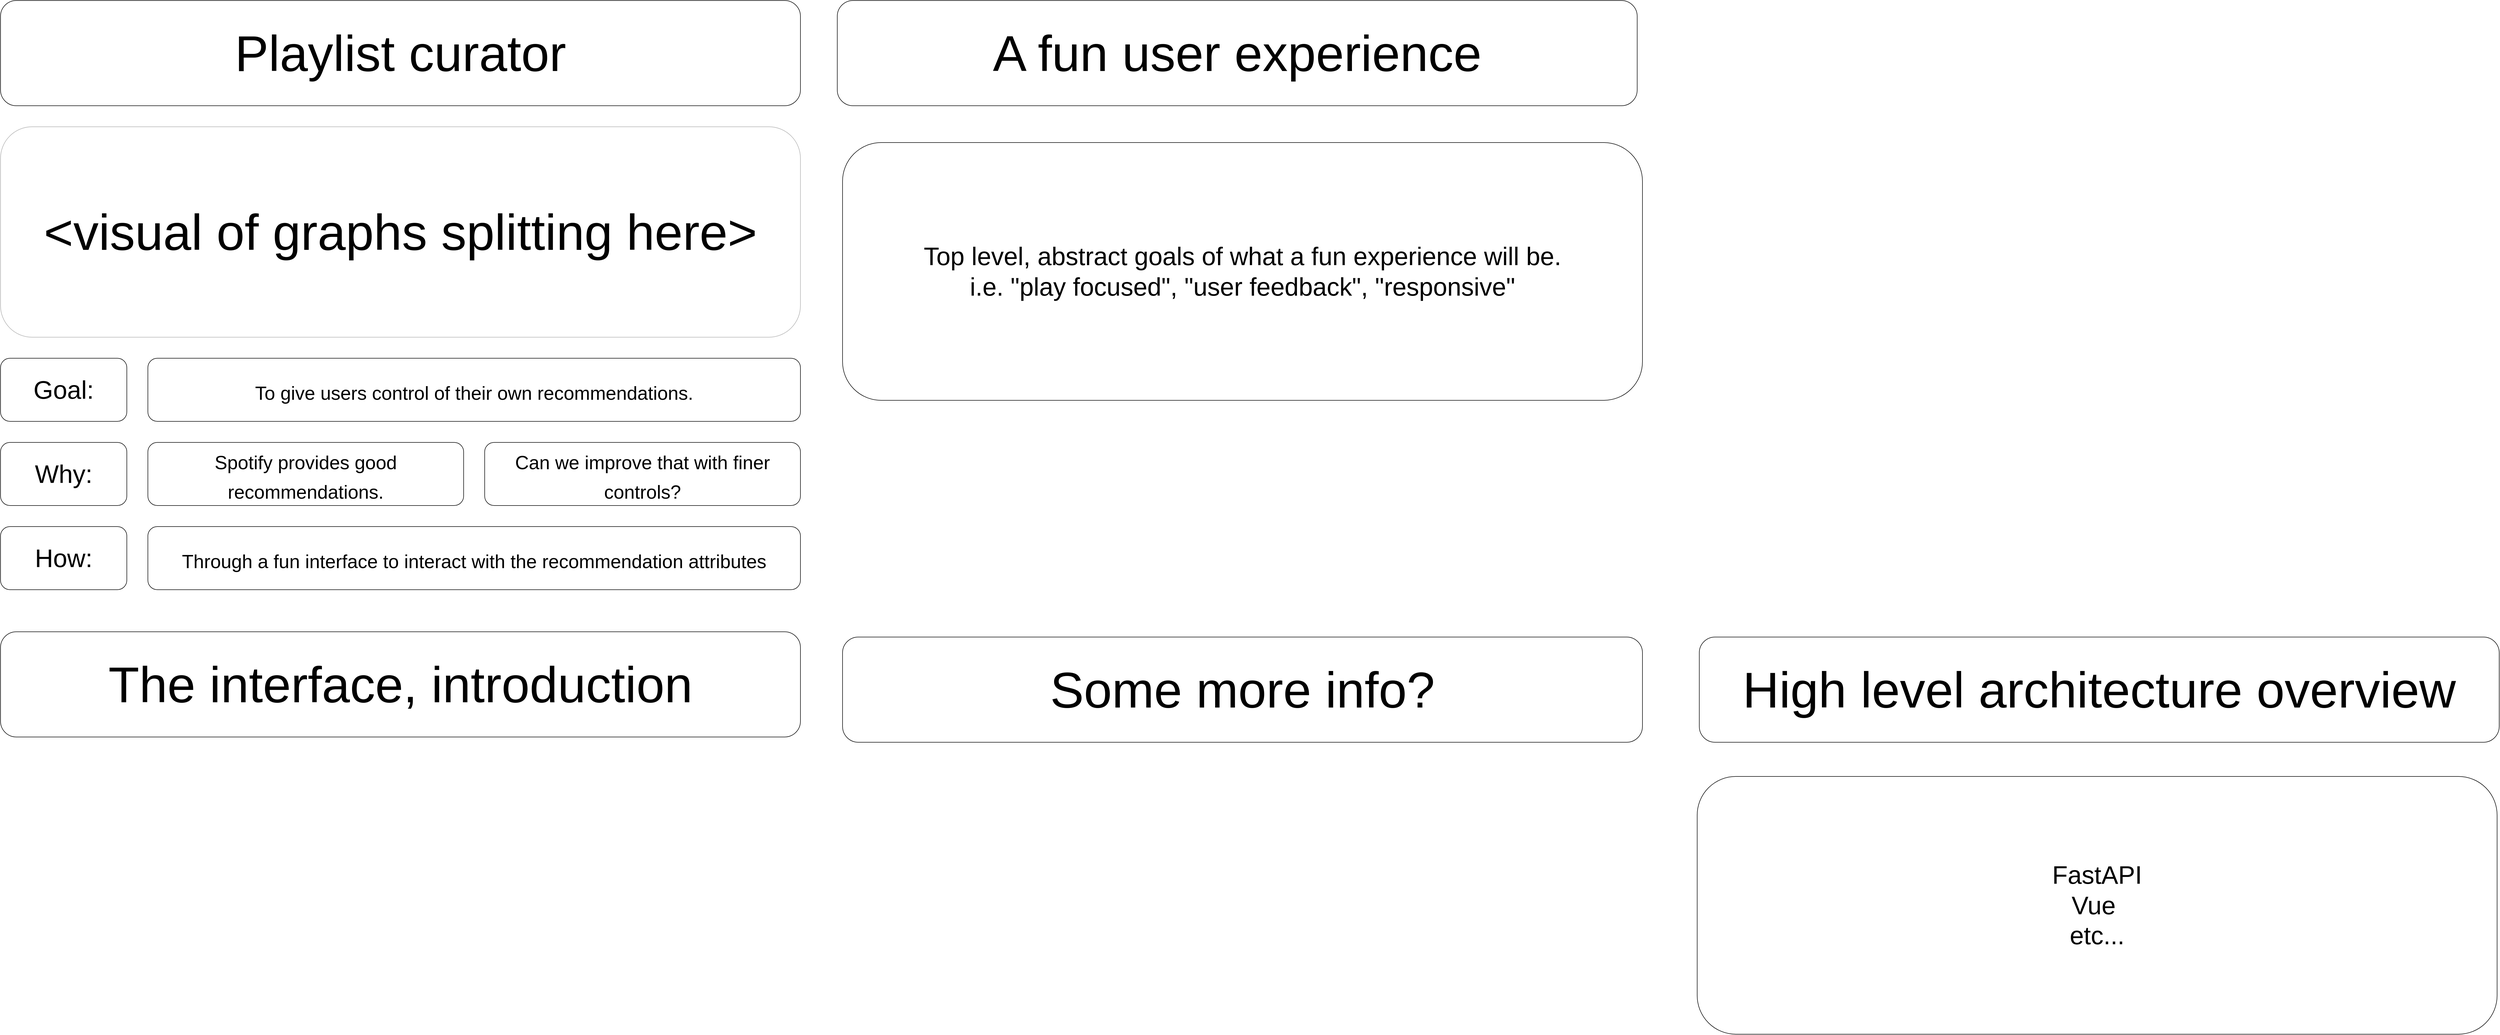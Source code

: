 <mxfile>
    <diagram id="_6eTLL0yAIovUGPhj1NL" name="Page-1">
        <mxGraphModel dx="1260" dy="686" grid="0" gridSize="10" guides="1" tooltips="1" connect="1" arrows="1" fold="1" page="1" pageScale="1" pageWidth="1600" pageHeight="1200" math="0" shadow="0">
            <root>
                <mxCell id="0"/>
                <mxCell id="1" parent="0"/>
                <mxCell id="2" value="Playlist curator" style="rounded=1;whiteSpace=wrap;html=1;fontSize=96;" parent="1" vertex="1">
                    <mxGeometry x="40" y="40" width="1520" height="200" as="geometry"/>
                </mxCell>
                <mxCell id="3" value="Goal:" style="rounded=1;whiteSpace=wrap;html=1;fontSize=48;" parent="1" vertex="1">
                    <mxGeometry x="40" y="720" width="240" height="120" as="geometry"/>
                </mxCell>
                <mxCell id="4" value="&lt;p style=&quot;line-height: 60%;&quot;&gt;&lt;span style=&quot;font-size: 36px;&quot;&gt;To give users control of their own recommendations.&lt;/span&gt;&lt;/p&gt;" style="rounded=1;whiteSpace=wrap;html=1;fontSize=72;" parent="1" vertex="1">
                    <mxGeometry x="320" y="720" width="1240" height="120" as="geometry"/>
                </mxCell>
                <mxCell id="9" value="Why:" style="rounded=1;whiteSpace=wrap;html=1;fontSize=48;" parent="1" vertex="1">
                    <mxGeometry x="40" y="880" width="240" height="120" as="geometry"/>
                </mxCell>
                <mxCell id="10" value="&lt;p style=&quot;line-height: 60%;&quot;&gt;&lt;span style=&quot;font-size: 36px;&quot;&gt;Spotify provides good recommendations.&lt;/span&gt;&lt;/p&gt;" style="rounded=1;whiteSpace=wrap;html=1;fontSize=72;" parent="1" vertex="1">
                    <mxGeometry x="320" y="880" width="600" height="120" as="geometry"/>
                </mxCell>
                <mxCell id="11" value="&lt;p style=&quot;line-height: 60%;&quot;&gt;&lt;span style=&quot;font-size: 36px;&quot;&gt;Can we improve that with finer controls?&lt;/span&gt;&lt;/p&gt;" style="rounded=1;whiteSpace=wrap;html=1;fontSize=72;" parent="1" vertex="1">
                    <mxGeometry x="960" y="880" width="600" height="120" as="geometry"/>
                </mxCell>
                <mxCell id="12" value="How:" style="rounded=1;whiteSpace=wrap;html=1;fontSize=48;" parent="1" vertex="1">
                    <mxGeometry x="40" y="1040" width="240" height="120" as="geometry"/>
                </mxCell>
                <mxCell id="13" value="&lt;p style=&quot;line-height: 60%;&quot;&gt;&lt;span style=&quot;font-size: 36px;&quot;&gt;Through a fun interface to interact with the recommendation attributes&lt;/span&gt;&lt;/p&gt;" style="rounded=1;whiteSpace=wrap;html=1;fontSize=72;" parent="1" vertex="1">
                    <mxGeometry x="320" y="1040" width="1240" height="120" as="geometry"/>
                </mxCell>
                <mxCell id="14" value="&amp;lt;visual of graphs splitting here&amp;gt;" style="rounded=1;whiteSpace=wrap;html=1;fontSize=96;opacity=30;" parent="1" vertex="1">
                    <mxGeometry x="40" y="280" width="1520" height="400" as="geometry"/>
                </mxCell>
                <mxCell id="15" value="A fun user experience" style="rounded=1;whiteSpace=wrap;html=1;fontSize=96;" parent="1" vertex="1">
                    <mxGeometry x="1630" y="40" width="1520" height="200" as="geometry"/>
                </mxCell>
                <mxCell id="16" value="Top level, abstract goals of what a fun experience will be.&lt;br&gt;i.e. &quot;play focused&quot;, &quot;user feedback&quot;, &quot;responsive&quot;" style="rounded=1;whiteSpace=wrap;html=1;fontSize=48;" parent="1" vertex="1">
                    <mxGeometry x="1640" y="310" width="1520" height="490" as="geometry"/>
                </mxCell>
                <mxCell id="17" value="The interface, introduction" style="rounded=1;whiteSpace=wrap;html=1;fontSize=96;" parent="1" vertex="1">
                    <mxGeometry x="40" y="1240" width="1520" height="200" as="geometry"/>
                </mxCell>
                <mxCell id="18" value="Some more info?" style="rounded=1;whiteSpace=wrap;html=1;fontSize=96;" parent="1" vertex="1">
                    <mxGeometry x="1640" y="1250" width="1520" height="200" as="geometry"/>
                </mxCell>
                <mxCell id="19" value="High level architecture overview" style="rounded=1;whiteSpace=wrap;html=1;fontSize=96;" parent="1" vertex="1">
                    <mxGeometry x="3268" y="1250" width="1520" height="200" as="geometry"/>
                </mxCell>
                <mxCell id="20" value="FastAPI&lt;br&gt;Vue&amp;nbsp;&lt;br&gt;etc..." style="rounded=1;whiteSpace=wrap;html=1;fontSize=48;" parent="1" vertex="1">
                    <mxGeometry x="3264" y="1515" width="1520" height="490" as="geometry"/>
                </mxCell>
            </root>
        </mxGraphModel>
    </diagram>
</mxfile>